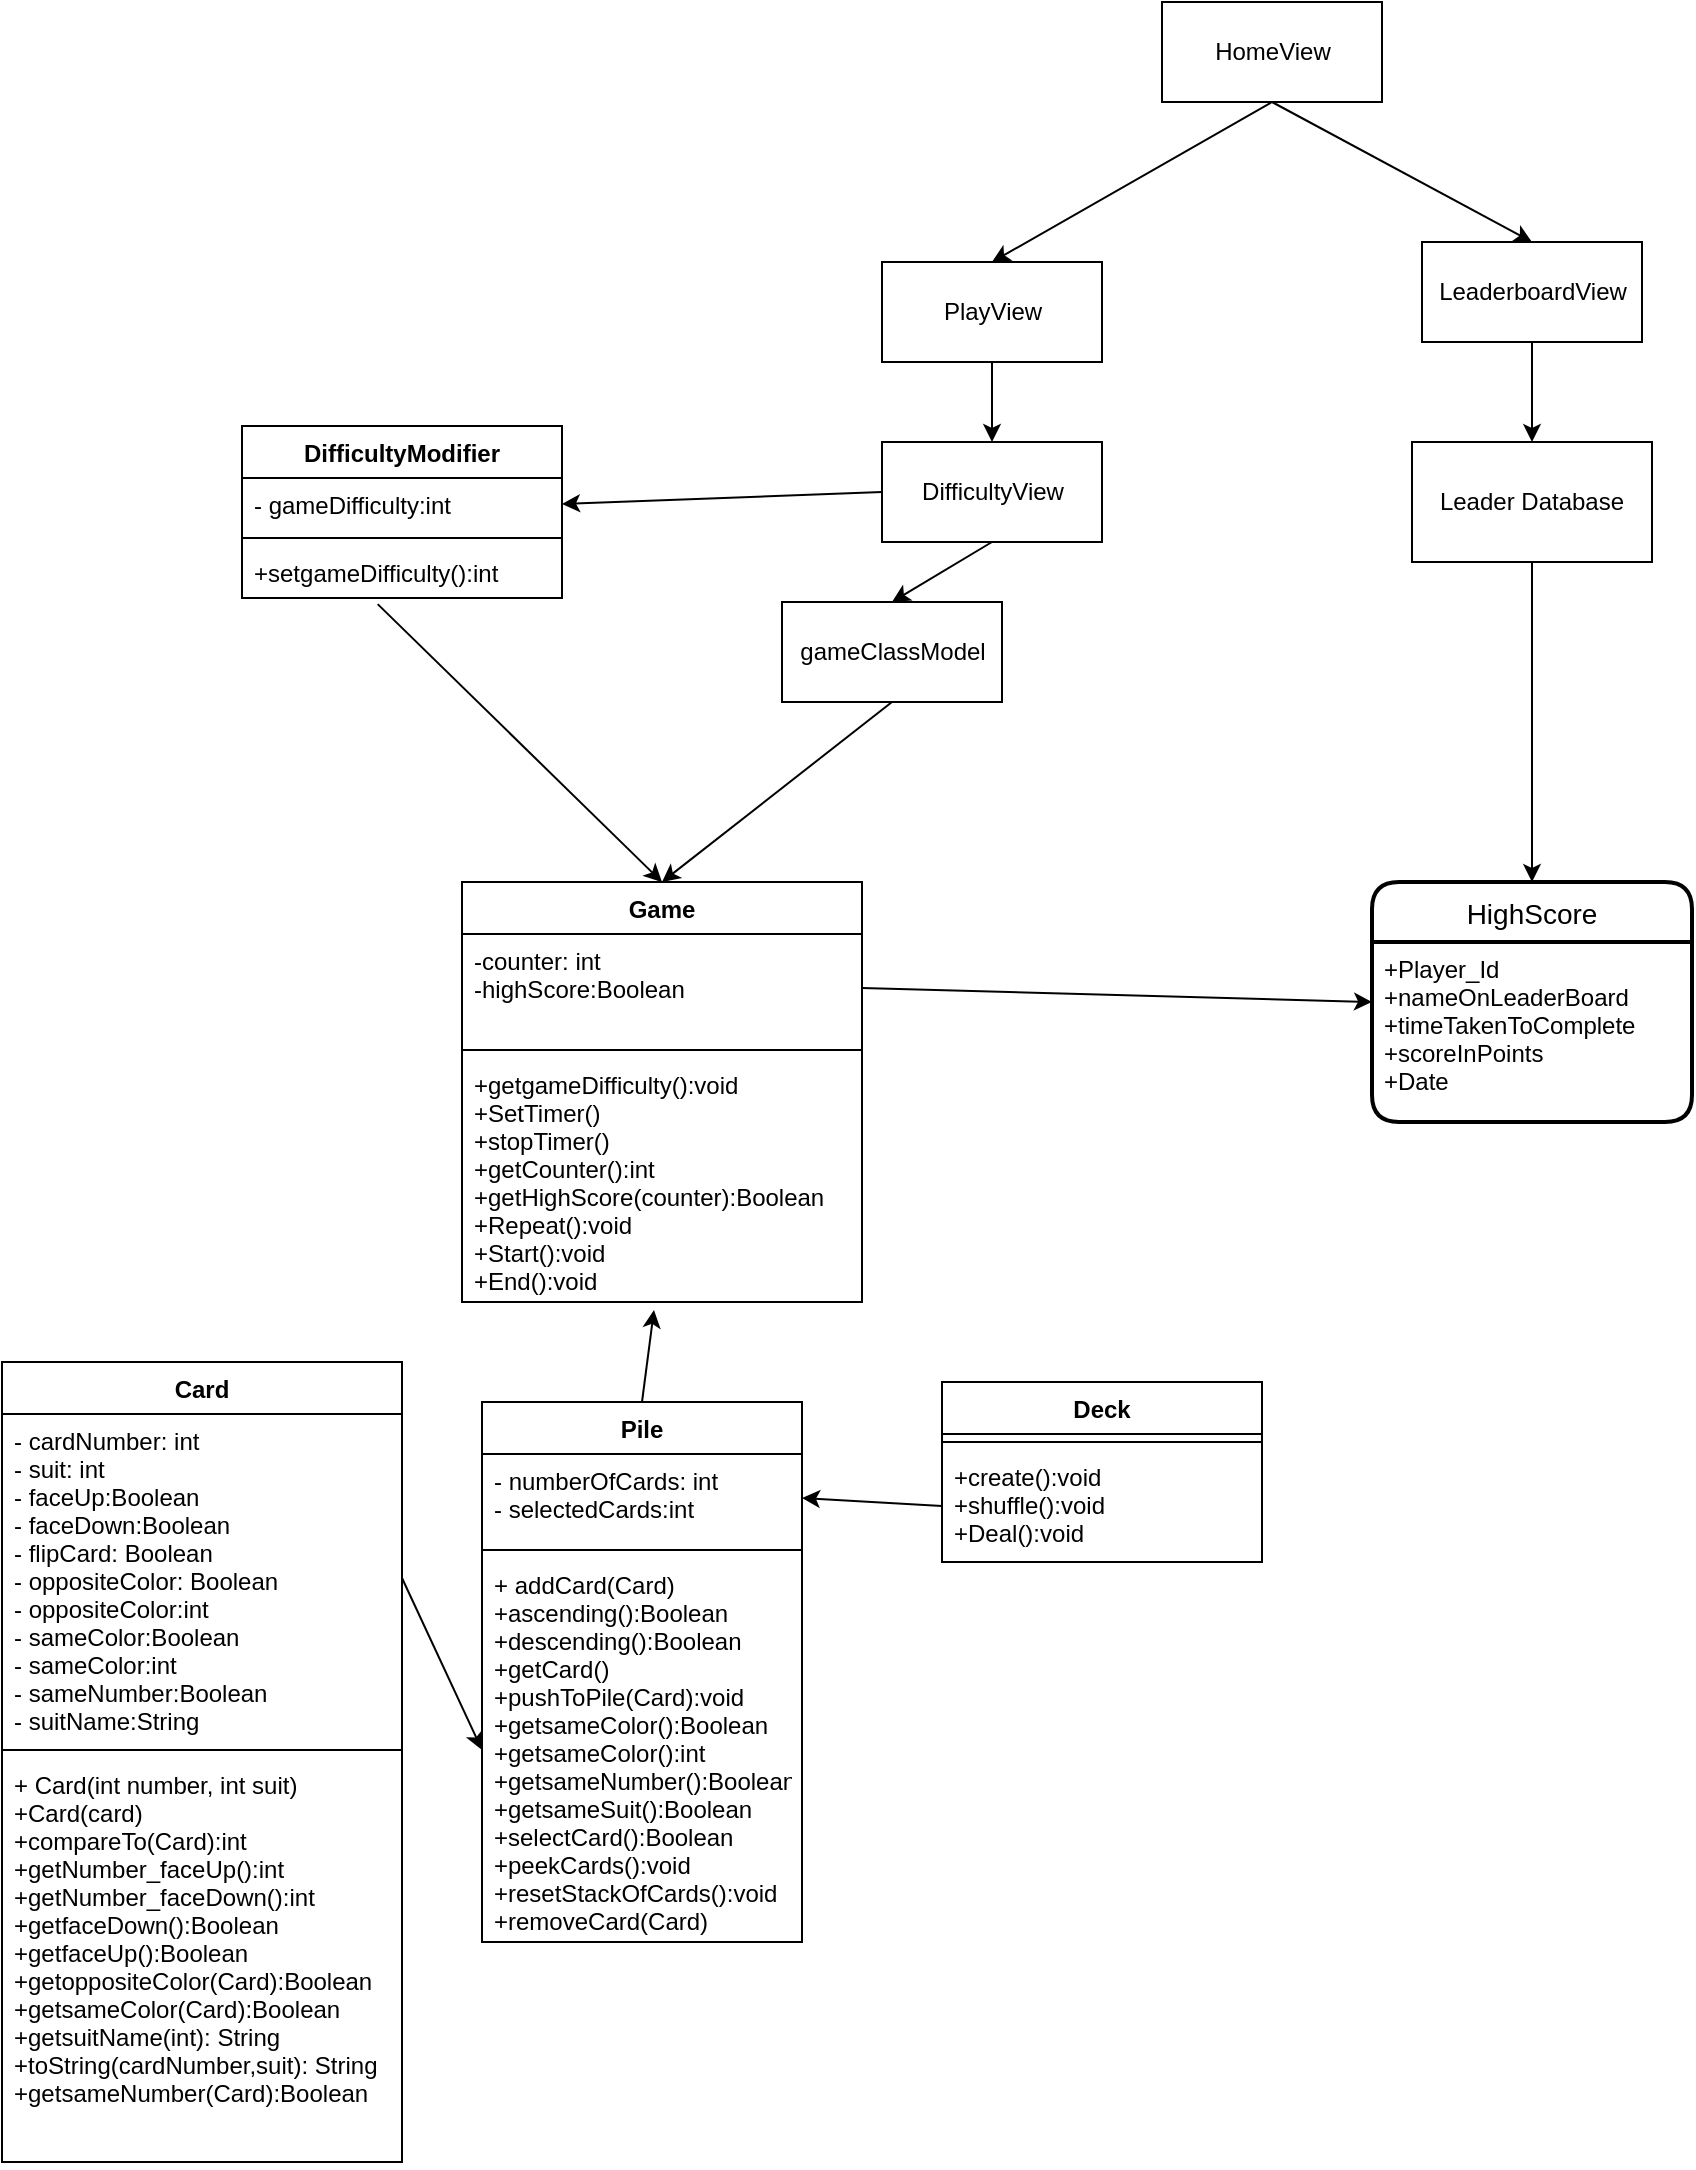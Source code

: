 <mxfile version="13.7.9" type="device"><diagram id="qHLrD52thsAd2I_GOi2f" name="Page-1"><mxGraphModel dx="1326" dy="966" grid="1" gridSize="10" guides="1" tooltips="1" connect="1" arrows="1" fold="1" page="1" pageScale="1" pageWidth="1600" pageHeight="900" math="0" shadow="0"><root><mxCell id="0"/><mxCell id="1" parent="0"/><mxCell id="CFlfYuKL1mC1rKQbTynZ-1" value="HomeView" style="html=1;" parent="1" vertex="1"><mxGeometry x="640" y="50" width="110" height="50" as="geometry"/></mxCell><mxCell id="CFlfYuKL1mC1rKQbTynZ-3" value="LeaderboardView" style="html=1;" parent="1" vertex="1"><mxGeometry x="770" y="170" width="110" height="50" as="geometry"/></mxCell><mxCell id="CFlfYuKL1mC1rKQbTynZ-4" value="PlayView" style="html=1;" parent="1" vertex="1"><mxGeometry x="500" y="180" width="110" height="50" as="geometry"/></mxCell><mxCell id="CFlfYuKL1mC1rKQbTynZ-6" value="Leader Database" style="rounded=0;whiteSpace=wrap;html=1;" parent="1" vertex="1"><mxGeometry x="765" y="270" width="120" height="60" as="geometry"/></mxCell><mxCell id="CFlfYuKL1mC1rKQbTynZ-7" value="" style="endArrow=classic;html=1;entryX=0.5;entryY=0;entryDx=0;entryDy=0;exitX=0.5;exitY=1;exitDx=0;exitDy=0;" parent="1" source="CFlfYuKL1mC1rKQbTynZ-3" target="CFlfYuKL1mC1rKQbTynZ-6" edge="1"><mxGeometry width="50" height="50" relative="1" as="geometry"><mxPoint x="680" y="390" as="sourcePoint"/><mxPoint x="730" y="340" as="targetPoint"/></mxGeometry></mxCell><mxCell id="CFlfYuKL1mC1rKQbTynZ-10" value="" style="endArrow=classic;html=1;exitX=0.5;exitY=1;exitDx=0;exitDy=0;entryX=0.5;entryY=0;entryDx=0;entryDy=0;" parent="1" source="CFlfYuKL1mC1rKQbTynZ-1" target="CFlfYuKL1mC1rKQbTynZ-4" edge="1"><mxGeometry width="50" height="50" relative="1" as="geometry"><mxPoint x="830" y="390" as="sourcePoint"/><mxPoint x="880" y="340" as="targetPoint"/></mxGeometry></mxCell><mxCell id="CFlfYuKL1mC1rKQbTynZ-11" value="gameClassModel" style="html=1;" parent="1" vertex="1"><mxGeometry x="450" y="350" width="110" height="50" as="geometry"/></mxCell><mxCell id="CFlfYuKL1mC1rKQbTynZ-14" value="DifficultyView" style="html=1;" parent="1" vertex="1"><mxGeometry x="500" y="270" width="110" height="50" as="geometry"/></mxCell><mxCell id="CFlfYuKL1mC1rKQbTynZ-25" value="" style="endArrow=classic;html=1;exitX=1;exitY=0.5;exitDx=0;exitDy=0;entryX=0;entryY=0.5;entryDx=0;entryDy=0;" parent="1" source="CFlfYuKL1mC1rKQbTynZ-28" target="CFlfYuKL1mC1rKQbTynZ-20" edge="1"><mxGeometry width="50" height="50" relative="1" as="geometry"><mxPoint x="290" y="680" as="sourcePoint"/><mxPoint x="340" y="630" as="targetPoint"/></mxGeometry></mxCell><mxCell id="CFlfYuKL1mC1rKQbTynZ-26" value="" style="endArrow=classic;html=1;exitX=0.5;exitY=0;exitDx=0;exitDy=0;entryX=0.48;entryY=1.033;entryDx=0;entryDy=0;entryPerimeter=0;" parent="1" source="CFlfYuKL1mC1rKQbTynZ-17" target="CFlfYuKL1mC1rKQbTynZ-24" edge="1"><mxGeometry width="50" height="50" relative="1" as="geometry"><mxPoint x="290" y="680" as="sourcePoint"/><mxPoint x="340" y="630" as="targetPoint"/></mxGeometry></mxCell><mxCell id="CFlfYuKL1mC1rKQbTynZ-34" value="" style="endArrow=classic;html=1;entryX=1;entryY=0.5;entryDx=0;entryDy=0;exitX=0;exitY=0.5;exitDx=0;exitDy=0;" parent="1" source="CFlfYuKL1mC1rKQbTynZ-33" target="CFlfYuKL1mC1rKQbTynZ-18" edge="1"><mxGeometry width="50" height="50" relative="1" as="geometry"><mxPoint x="290" y="1080" as="sourcePoint"/><mxPoint x="340" y="1030" as="targetPoint"/></mxGeometry></mxCell><mxCell id="CFlfYuKL1mC1rKQbTynZ-38" value="" style="endArrow=classic;html=1;entryX=0;entryY=0.5;entryDx=0;entryDy=0;exitX=1;exitY=0.5;exitDx=0;exitDy=0;" parent="1" source="CFlfYuKL1mC1rKQbTynZ-22" target="CFlfYuKL1mC1rKQbTynZ-68" edge="1"><mxGeometry width="50" height="50" relative="1" as="geometry"><mxPoint x="290" y="780" as="sourcePoint"/><mxPoint x="560" y="519" as="targetPoint"/></mxGeometry></mxCell><mxCell id="CFlfYuKL1mC1rKQbTynZ-41" value="" style="endArrow=classic;html=1;entryX=0.5;entryY=0;entryDx=0;entryDy=0;exitX=0.5;exitY=1;exitDx=0;exitDy=0;" parent="1" source="CFlfYuKL1mC1rKQbTynZ-11" target="CFlfYuKL1mC1rKQbTynZ-21" edge="1"><mxGeometry width="50" height="50" relative="1" as="geometry"><mxPoint x="460" y="720" as="sourcePoint"/><mxPoint x="510" y="670" as="targetPoint"/></mxGeometry></mxCell><mxCell id="CFlfYuKL1mC1rKQbTynZ-21" value="Game" style="swimlane;fontStyle=1;align=center;verticalAlign=top;childLayout=stackLayout;horizontal=1;startSize=26;horizontalStack=0;resizeParent=1;resizeParentMax=0;resizeLast=0;collapsible=1;marginBottom=0;" parent="1" vertex="1"><mxGeometry x="290" y="490" width="200" height="210" as="geometry"/></mxCell><mxCell id="CFlfYuKL1mC1rKQbTynZ-22" value="-counter: int&#10;-highScore:Boolean" style="text;strokeColor=none;fillColor=none;align=left;verticalAlign=top;spacingLeft=4;spacingRight=4;overflow=hidden;rotatable=0;points=[[0,0.5],[1,0.5]];portConstraint=eastwest;" parent="CFlfYuKL1mC1rKQbTynZ-21" vertex="1"><mxGeometry y="26" width="200" height="54" as="geometry"/></mxCell><mxCell id="CFlfYuKL1mC1rKQbTynZ-23" value="" style="line;strokeWidth=1;fillColor=none;align=left;verticalAlign=middle;spacingTop=-1;spacingLeft=3;spacingRight=3;rotatable=0;labelPosition=right;points=[];portConstraint=eastwest;" parent="CFlfYuKL1mC1rKQbTynZ-21" vertex="1"><mxGeometry y="80" width="200" height="8" as="geometry"/></mxCell><mxCell id="CFlfYuKL1mC1rKQbTynZ-24" value="+getgameDifficulty():void&#10;+SetTimer()&#10;+stopTimer()&#10;+getCounter():int&#10;+getHighScore(counter):Boolean&#10;+Repeat():void&#10;+Start():void&#10;+End():void" style="text;strokeColor=none;fillColor=none;align=left;verticalAlign=top;spacingLeft=4;spacingRight=4;overflow=hidden;rotatable=0;points=[[0,0.5],[1,0.5]];portConstraint=eastwest;" parent="CFlfYuKL1mC1rKQbTynZ-21" vertex="1"><mxGeometry y="88" width="200" height="122" as="geometry"/></mxCell><mxCell id="CFlfYuKL1mC1rKQbTynZ-50" value="" style="endArrow=classic;html=1;exitX=0.5;exitY=1;exitDx=0;exitDy=0;entryX=0.5;entryY=0;entryDx=0;entryDy=0;" parent="1" source="CFlfYuKL1mC1rKQbTynZ-14" target="CFlfYuKL1mC1rKQbTynZ-11" edge="1"><mxGeometry width="50" height="50" relative="1" as="geometry"><mxPoint x="460" y="720" as="sourcePoint"/><mxPoint x="510" y="670" as="targetPoint"/></mxGeometry></mxCell><mxCell id="CFlfYuKL1mC1rKQbTynZ-51" value="" style="endArrow=classic;html=1;exitX=0.5;exitY=1;exitDx=0;exitDy=0;entryX=0.5;entryY=0;entryDx=0;entryDy=0;" parent="1" source="CFlfYuKL1mC1rKQbTynZ-4" target="CFlfYuKL1mC1rKQbTynZ-14" edge="1"><mxGeometry width="50" height="50" relative="1" as="geometry"><mxPoint x="460" y="720" as="sourcePoint"/><mxPoint x="510" y="670" as="targetPoint"/></mxGeometry></mxCell><mxCell id="CFlfYuKL1mC1rKQbTynZ-52" value="" style="endArrow=classic;html=1;entryX=0.5;entryY=0;entryDx=0;entryDy=0;exitX=0.5;exitY=1;exitDx=0;exitDy=0;" parent="1" source="CFlfYuKL1mC1rKQbTynZ-1" target="CFlfYuKL1mC1rKQbTynZ-3" edge="1"><mxGeometry width="50" height="50" relative="1" as="geometry"><mxPoint x="840" y="190" as="sourcePoint"/><mxPoint x="560" y="670" as="targetPoint"/></mxGeometry></mxCell><mxCell id="CFlfYuKL1mC1rKQbTynZ-53" value="DifficultyModifier" style="swimlane;fontStyle=1;align=center;verticalAlign=top;childLayout=stackLayout;horizontal=1;startSize=26;horizontalStack=0;resizeParent=1;resizeParentMax=0;resizeLast=0;collapsible=1;marginBottom=0;" parent="1" vertex="1"><mxGeometry x="180" y="262" width="160" height="86" as="geometry"/></mxCell><mxCell id="CFlfYuKL1mC1rKQbTynZ-54" value="- gameDifficulty:int" style="text;strokeColor=none;fillColor=none;align=left;verticalAlign=top;spacingLeft=4;spacingRight=4;overflow=hidden;rotatable=0;points=[[0,0.5],[1,0.5]];portConstraint=eastwest;" parent="CFlfYuKL1mC1rKQbTynZ-53" vertex="1"><mxGeometry y="26" width="160" height="26" as="geometry"/></mxCell><mxCell id="CFlfYuKL1mC1rKQbTynZ-55" value="" style="line;strokeWidth=1;fillColor=none;align=left;verticalAlign=middle;spacingTop=-1;spacingLeft=3;spacingRight=3;rotatable=0;labelPosition=right;points=[];portConstraint=eastwest;" parent="CFlfYuKL1mC1rKQbTynZ-53" vertex="1"><mxGeometry y="52" width="160" height="8" as="geometry"/></mxCell><mxCell id="CFlfYuKL1mC1rKQbTynZ-56" value="+setgameDifficulty():int" style="text;strokeColor=none;fillColor=none;align=left;verticalAlign=top;spacingLeft=4;spacingRight=4;overflow=hidden;rotatable=0;points=[[0,0.5],[1,0.5]];portConstraint=eastwest;" parent="CFlfYuKL1mC1rKQbTynZ-53" vertex="1"><mxGeometry y="60" width="160" height="26" as="geometry"/></mxCell><mxCell id="CFlfYuKL1mC1rKQbTynZ-57" value="" style="endArrow=classic;html=1;entryX=1;entryY=0.5;entryDx=0;entryDy=0;exitX=0;exitY=0.5;exitDx=0;exitDy=0;" parent="1" source="CFlfYuKL1mC1rKQbTynZ-14" target="CFlfYuKL1mC1rKQbTynZ-54" edge="1"><mxGeometry width="50" height="50" relative="1" as="geometry"><mxPoint x="510" y="720" as="sourcePoint"/><mxPoint x="560" y="670" as="targetPoint"/></mxGeometry></mxCell><mxCell id="CFlfYuKL1mC1rKQbTynZ-17" value="Pile" style="swimlane;fontStyle=1;align=center;verticalAlign=top;childLayout=stackLayout;horizontal=1;startSize=26;horizontalStack=0;resizeParent=1;resizeParentMax=0;resizeLast=0;collapsible=1;marginBottom=0;" parent="1" vertex="1"><mxGeometry x="300" y="750" width="160" height="270" as="geometry"/></mxCell><mxCell id="CFlfYuKL1mC1rKQbTynZ-18" value="- numberOfCards: int&#10;- selectedCards:int&#10;" style="text;strokeColor=none;fillColor=none;align=left;verticalAlign=top;spacingLeft=4;spacingRight=4;overflow=hidden;rotatable=0;points=[[0,0.5],[1,0.5]];portConstraint=eastwest;" parent="CFlfYuKL1mC1rKQbTynZ-17" vertex="1"><mxGeometry y="26" width="160" height="44" as="geometry"/></mxCell><mxCell id="CFlfYuKL1mC1rKQbTynZ-19" value="" style="line;strokeWidth=1;fillColor=none;align=left;verticalAlign=middle;spacingTop=-1;spacingLeft=3;spacingRight=3;rotatable=0;labelPosition=right;points=[];portConstraint=eastwest;" parent="CFlfYuKL1mC1rKQbTynZ-17" vertex="1"><mxGeometry y="70" width="160" height="8" as="geometry"/></mxCell><mxCell id="CFlfYuKL1mC1rKQbTynZ-20" value="+ addCard(Card)&#10;+ascending():Boolean&#10;+descending():Boolean&#10;+getCard()&#10;+pushToPile(Card):void&#10;+getsameColor():Boolean&#10;+getsameColor():int&#10;+getsameNumber():Boolean&#10;+getsameSuit():Boolean&#10;+selectCard():Boolean&#10;+peekCards():void&#10;+resetStackOfCards():void&#10;+removeCard(Card)&#10;&#10;" style="text;strokeColor=none;fillColor=none;align=left;verticalAlign=top;spacingLeft=4;spacingRight=4;overflow=hidden;rotatable=0;points=[[0,0.5],[1,0.5]];portConstraint=eastwest;" parent="CFlfYuKL1mC1rKQbTynZ-17" vertex="1"><mxGeometry y="78" width="160" height="192" as="geometry"/></mxCell><mxCell id="CFlfYuKL1mC1rKQbTynZ-31" value="Deck" style="swimlane;fontStyle=1;align=center;verticalAlign=top;childLayout=stackLayout;horizontal=1;startSize=26;horizontalStack=0;resizeParent=1;resizeParentMax=0;resizeLast=0;collapsible=1;marginBottom=0;" parent="1" vertex="1"><mxGeometry x="530" y="740" width="160" height="90" as="geometry"/></mxCell><mxCell id="CFlfYuKL1mC1rKQbTynZ-32" value="" style="line;strokeWidth=1;fillColor=none;align=left;verticalAlign=middle;spacingTop=-1;spacingLeft=3;spacingRight=3;rotatable=0;labelPosition=right;points=[];portConstraint=eastwest;" parent="CFlfYuKL1mC1rKQbTynZ-31" vertex="1"><mxGeometry y="26" width="160" height="8" as="geometry"/></mxCell><mxCell id="CFlfYuKL1mC1rKQbTynZ-33" value="+create():void&#10;+shuffle():void&#10;+Deal():void&#10;&#10;" style="text;strokeColor=none;fillColor=none;align=left;verticalAlign=top;spacingLeft=4;spacingRight=4;overflow=hidden;rotatable=0;points=[[0,0.5],[1,0.5]];portConstraint=eastwest;" parent="CFlfYuKL1mC1rKQbTynZ-31" vertex="1"><mxGeometry y="34" width="160" height="56" as="geometry"/></mxCell><mxCell id="CFlfYuKL1mC1rKQbTynZ-27" value="Card" style="swimlane;fontStyle=1;align=center;verticalAlign=top;childLayout=stackLayout;horizontal=1;startSize=26;horizontalStack=0;resizeParent=1;resizeParentMax=0;resizeLast=0;collapsible=1;marginBottom=0;" parent="1" vertex="1"><mxGeometry x="60" y="730" width="200" height="400" as="geometry"/></mxCell><mxCell id="CFlfYuKL1mC1rKQbTynZ-28" value="- cardNumber: int&#10;- suit: int&#10;- faceUp:Boolean&#10;- faceDown:Boolean&#10;- flipCard: Boolean&#10;- oppositeColor: Boolean&#10;- oppositeColor:int&#10;- sameColor:Boolean&#10;- sameColor:int&#10;- sameNumber:Boolean&#10;- suitName:String&#10;" style="text;strokeColor=none;fillColor=none;align=left;verticalAlign=top;spacingLeft=4;spacingRight=4;overflow=hidden;rotatable=0;points=[[0,0.5],[1,0.5]];portConstraint=eastwest;" parent="CFlfYuKL1mC1rKQbTynZ-27" vertex="1"><mxGeometry y="26" width="200" height="164" as="geometry"/></mxCell><mxCell id="CFlfYuKL1mC1rKQbTynZ-29" value="" style="line;strokeWidth=1;fillColor=none;align=left;verticalAlign=middle;spacingTop=-1;spacingLeft=3;spacingRight=3;rotatable=0;labelPosition=right;points=[];portConstraint=eastwest;" parent="CFlfYuKL1mC1rKQbTynZ-27" vertex="1"><mxGeometry y="190" width="200" height="8" as="geometry"/></mxCell><mxCell id="CFlfYuKL1mC1rKQbTynZ-30" value="+ Card(int number, int suit)&#10;+Card(card)&#10;+compareTo(Card):int&#10;+getNumber_faceUp():int&#10;+getNumber_faceDown():int&#10;+getfaceDown():Boolean&#10;+getfaceUp():Boolean&#10;+getoppositeColor(Card):Boolean&#10;+getsameColor(Card):Boolean&#10;+getsuitName(int): String&#10;+toString(cardNumber,suit): String&#10;+getsameNumber(Card):Boolean" style="text;strokeColor=none;fillColor=none;align=left;verticalAlign=top;spacingLeft=4;spacingRight=4;overflow=hidden;rotatable=0;points=[[0,0.5],[1,0.5]];portConstraint=eastwest;" parent="CFlfYuKL1mC1rKQbTynZ-27" vertex="1"><mxGeometry y="198" width="200" height="202" as="geometry"/></mxCell><mxCell id="CFlfYuKL1mC1rKQbTynZ-58" value="" style="endArrow=classic;html=1;exitX=0.424;exitY=1.118;exitDx=0;exitDy=0;exitPerimeter=0;entryX=0.5;entryY=0;entryDx=0;entryDy=0;" parent="1" source="CFlfYuKL1mC1rKQbTynZ-56" target="CFlfYuKL1mC1rKQbTynZ-21" edge="1"><mxGeometry width="50" height="50" relative="1" as="geometry"><mxPoint x="500" y="590" as="sourcePoint"/><mxPoint x="550" y="540" as="targetPoint"/></mxGeometry></mxCell><mxCell id="CFlfYuKL1mC1rKQbTynZ-67" value="" style="endArrow=classic;html=1;exitX=0.5;exitY=1;exitDx=0;exitDy=0;entryX=0.5;entryY=0;entryDx=0;entryDy=0;" parent="1" source="CFlfYuKL1mC1rKQbTynZ-6" target="CFlfYuKL1mC1rKQbTynZ-68" edge="1"><mxGeometry width="50" height="50" relative="1" as="geometry"><mxPoint x="500" y="580" as="sourcePoint"/><mxPoint x="820" y="380" as="targetPoint"/></mxGeometry></mxCell><mxCell id="CFlfYuKL1mC1rKQbTynZ-68" value="HighScore" style="swimlane;childLayout=stackLayout;horizontal=1;startSize=30;horizontalStack=0;rounded=1;fontSize=14;fontStyle=0;strokeWidth=2;resizeParent=0;resizeLast=1;shadow=0;dashed=0;align=center;" parent="1" vertex="1"><mxGeometry x="745" y="490" width="160" height="120" as="geometry"/></mxCell><mxCell id="CFlfYuKL1mC1rKQbTynZ-69" value="+Player_Id&#10;+nameOnLeaderBoard&#10;+timeTakenToComplete&#10;+scoreInPoints&#10;+Date" style="align=left;strokeColor=none;fillColor=none;spacingLeft=4;fontSize=12;verticalAlign=top;resizable=0;rotatable=0;part=1;" parent="CFlfYuKL1mC1rKQbTynZ-68" vertex="1"><mxGeometry y="30" width="160" height="90" as="geometry"/></mxCell></root></mxGraphModel></diagram></mxfile>